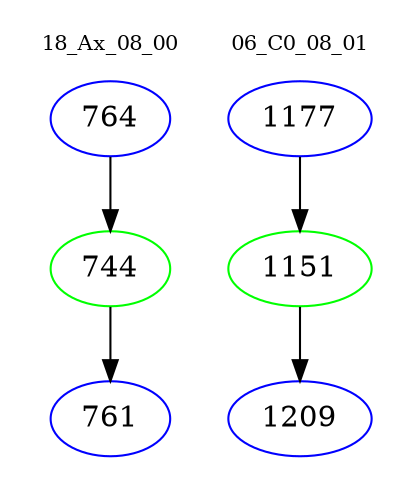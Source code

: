 digraph{
subgraph cluster_0 {
color = white
label = "18_Ax_08_00";
fontsize=10;
T0_764 [label="764", color="blue"]
T0_764 -> T0_744 [color="black"]
T0_744 [label="744", color="green"]
T0_744 -> T0_761 [color="black"]
T0_761 [label="761", color="blue"]
}
subgraph cluster_1 {
color = white
label = "06_C0_08_01";
fontsize=10;
T1_1177 [label="1177", color="blue"]
T1_1177 -> T1_1151 [color="black"]
T1_1151 [label="1151", color="green"]
T1_1151 -> T1_1209 [color="black"]
T1_1209 [label="1209", color="blue"]
}
}
